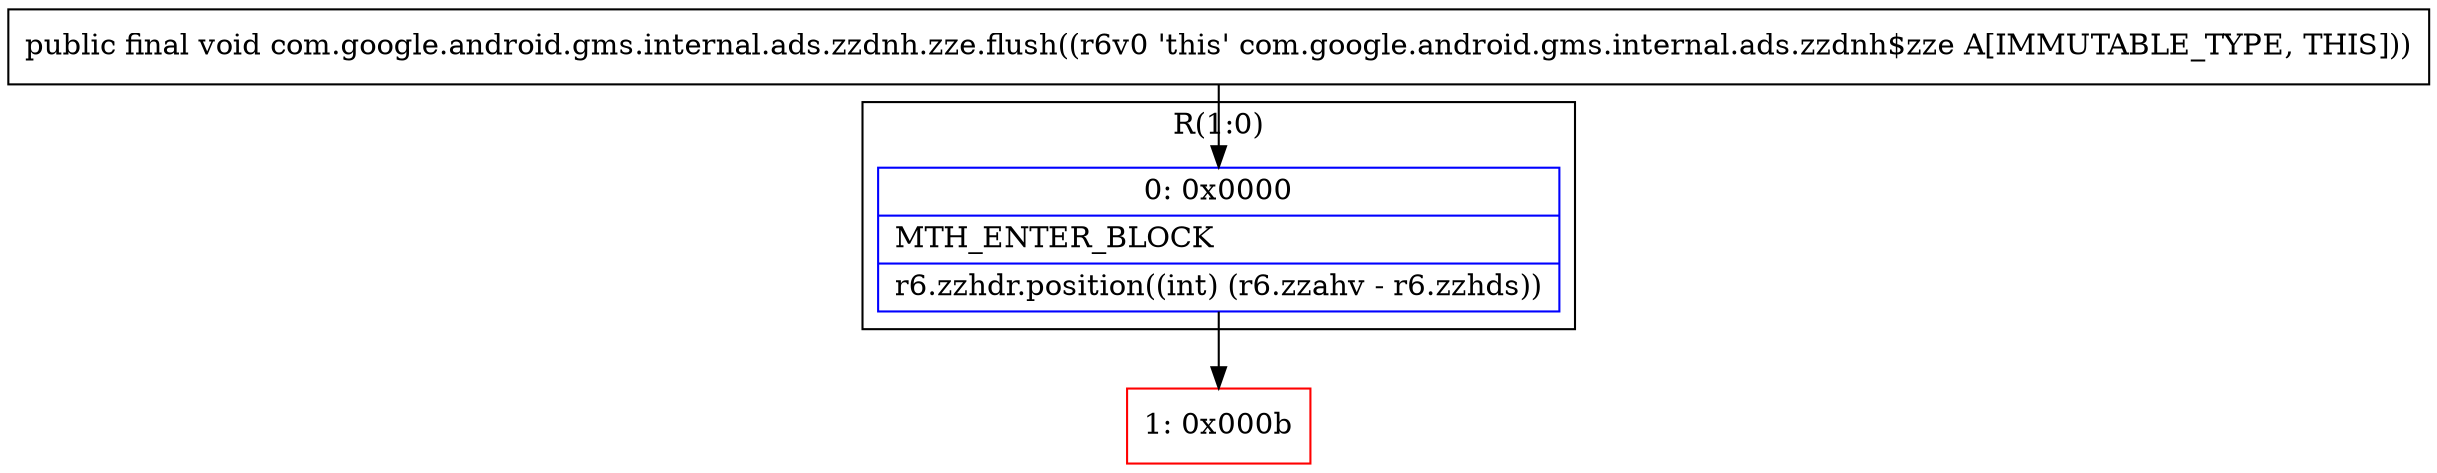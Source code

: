 digraph "CFG forcom.google.android.gms.internal.ads.zzdnh.zze.flush()V" {
subgraph cluster_Region_755337694 {
label = "R(1:0)";
node [shape=record,color=blue];
Node_0 [shape=record,label="{0\:\ 0x0000|MTH_ENTER_BLOCK\l|r6.zzhdr.position((int) (r6.zzahv \- r6.zzhds))\l}"];
}
Node_1 [shape=record,color=red,label="{1\:\ 0x000b}"];
MethodNode[shape=record,label="{public final void com.google.android.gms.internal.ads.zzdnh.zze.flush((r6v0 'this' com.google.android.gms.internal.ads.zzdnh$zze A[IMMUTABLE_TYPE, THIS])) }"];
MethodNode -> Node_0;
Node_0 -> Node_1;
}

